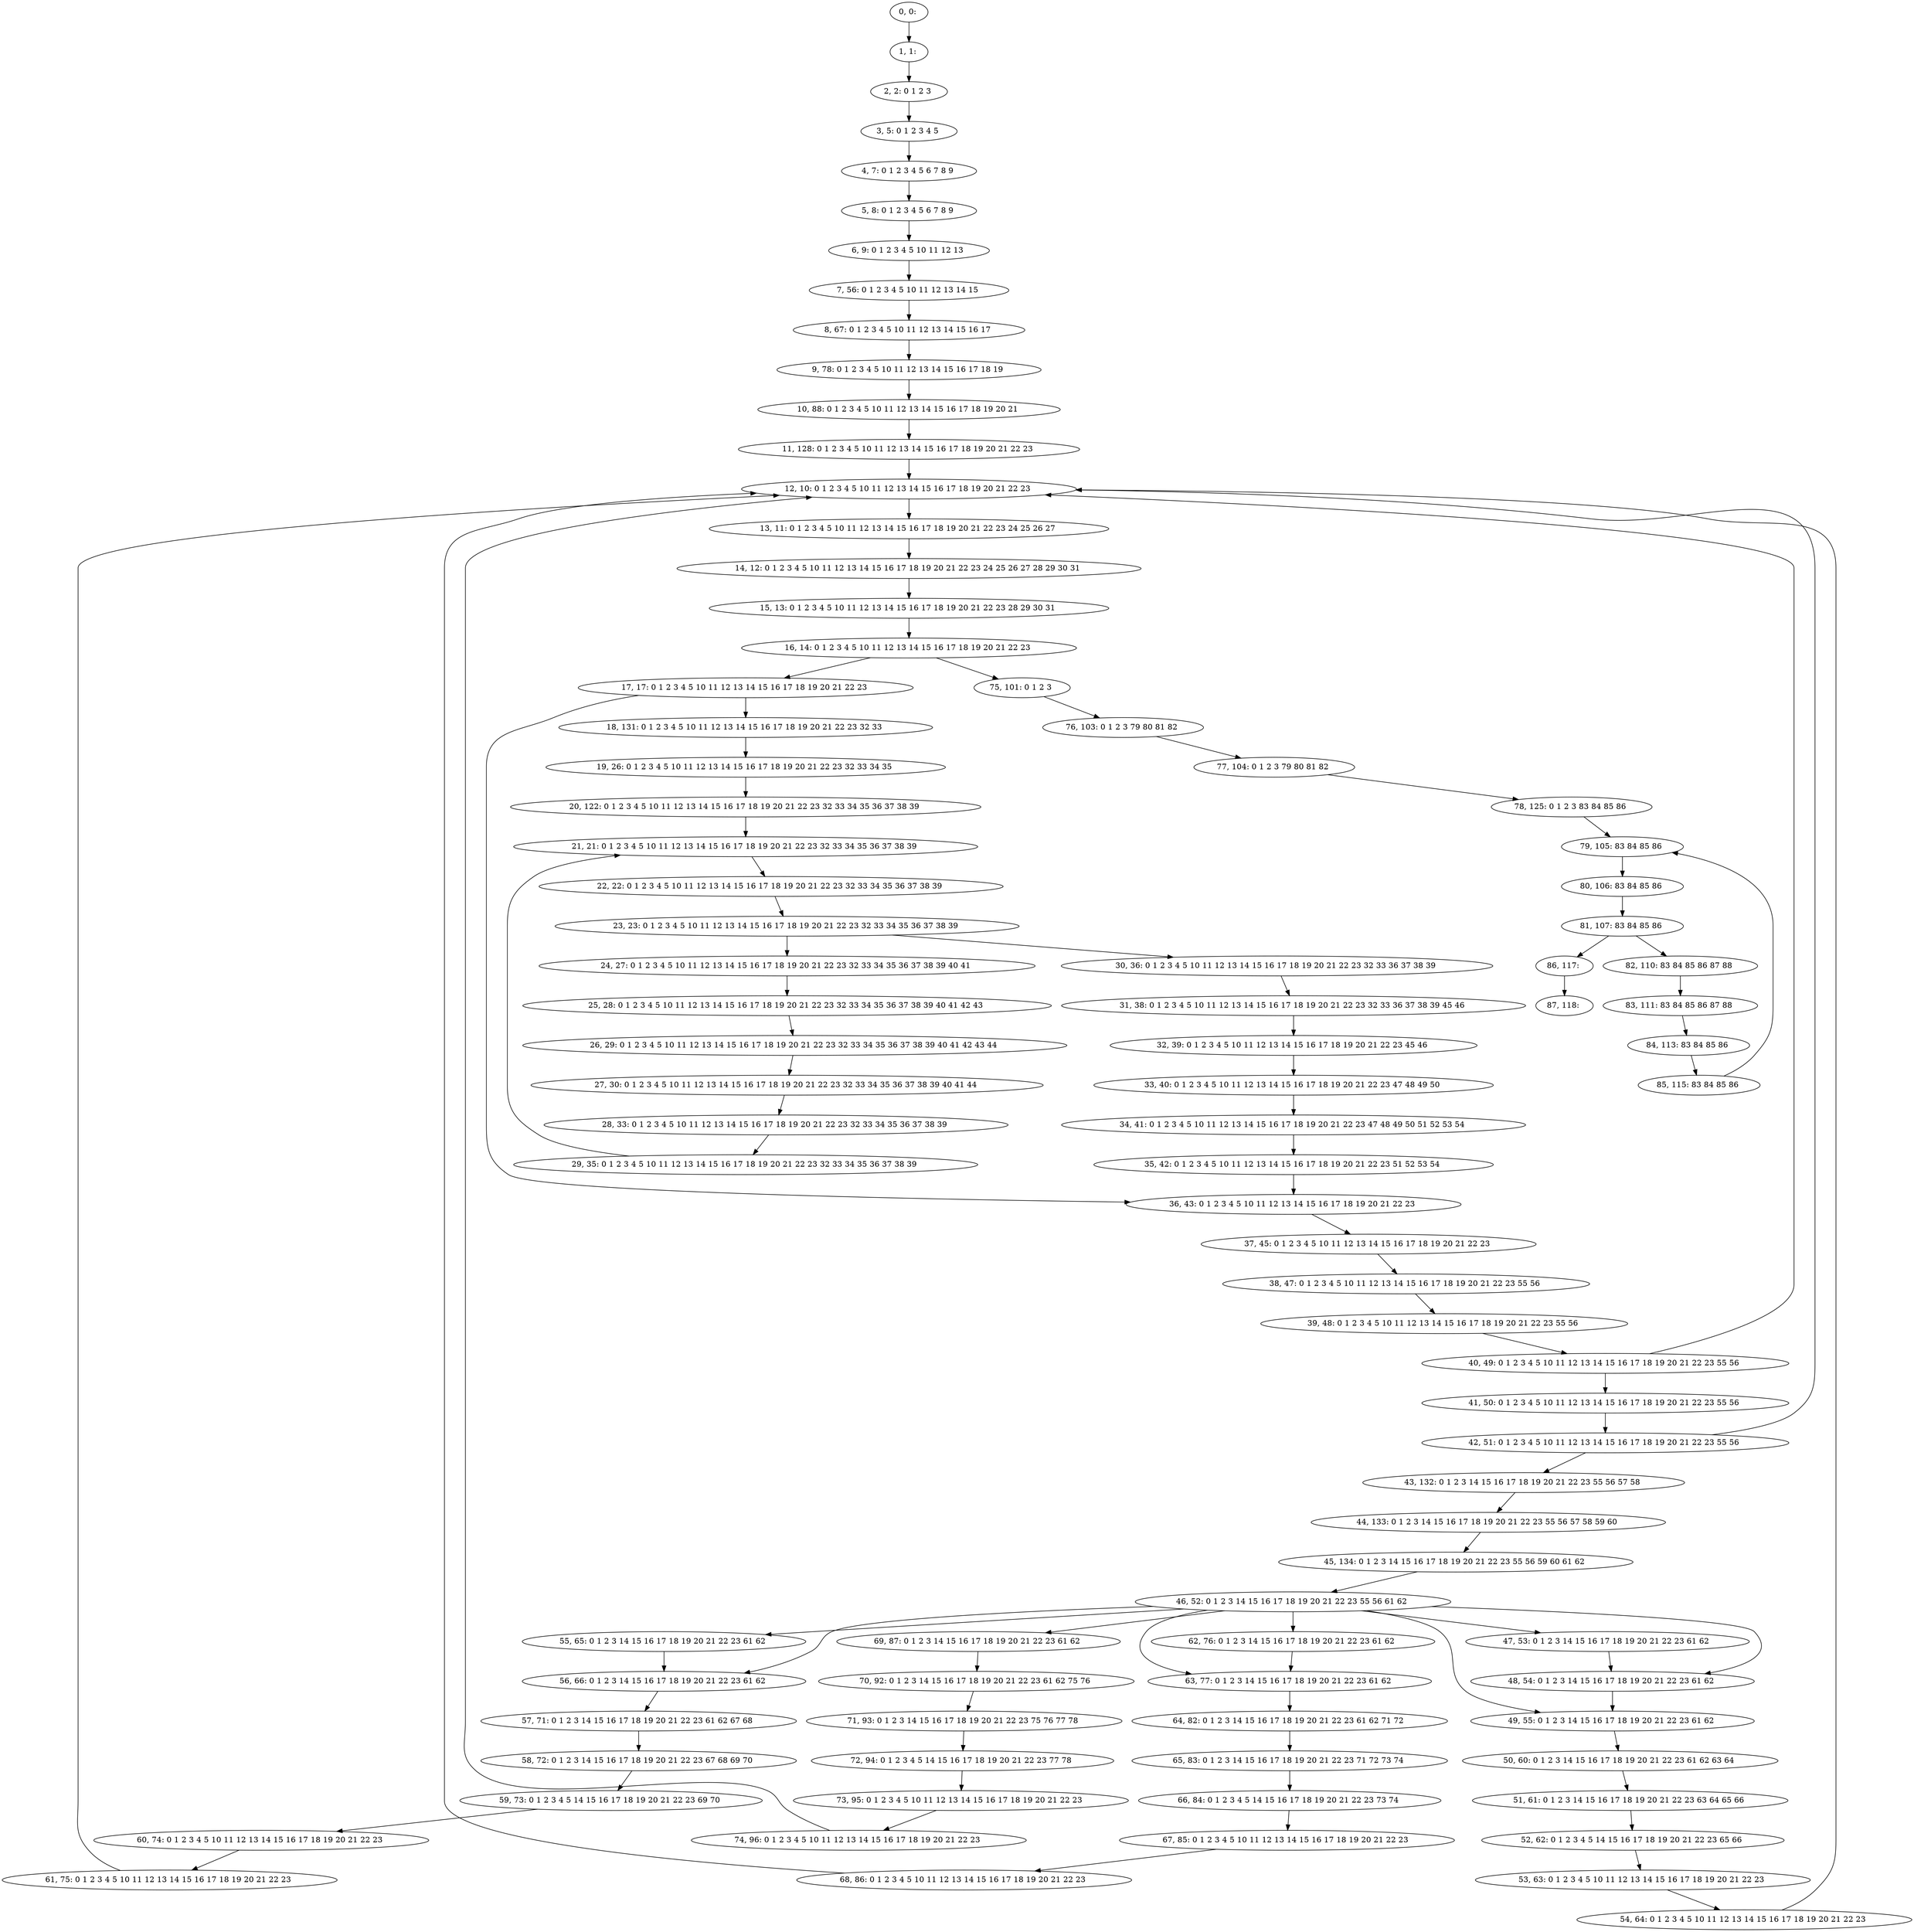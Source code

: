 digraph G {
0[label="0, 0: "];
1[label="1, 1: "];
2[label="2, 2: 0 1 2 3 "];
3[label="3, 5: 0 1 2 3 4 5 "];
4[label="4, 7: 0 1 2 3 4 5 6 7 8 9 "];
5[label="5, 8: 0 1 2 3 4 5 6 7 8 9 "];
6[label="6, 9: 0 1 2 3 4 5 10 11 12 13 "];
7[label="7, 56: 0 1 2 3 4 5 10 11 12 13 14 15 "];
8[label="8, 67: 0 1 2 3 4 5 10 11 12 13 14 15 16 17 "];
9[label="9, 78: 0 1 2 3 4 5 10 11 12 13 14 15 16 17 18 19 "];
10[label="10, 88: 0 1 2 3 4 5 10 11 12 13 14 15 16 17 18 19 20 21 "];
11[label="11, 128: 0 1 2 3 4 5 10 11 12 13 14 15 16 17 18 19 20 21 22 23 "];
12[label="12, 10: 0 1 2 3 4 5 10 11 12 13 14 15 16 17 18 19 20 21 22 23 "];
13[label="13, 11: 0 1 2 3 4 5 10 11 12 13 14 15 16 17 18 19 20 21 22 23 24 25 26 27 "];
14[label="14, 12: 0 1 2 3 4 5 10 11 12 13 14 15 16 17 18 19 20 21 22 23 24 25 26 27 28 29 30 31 "];
15[label="15, 13: 0 1 2 3 4 5 10 11 12 13 14 15 16 17 18 19 20 21 22 23 28 29 30 31 "];
16[label="16, 14: 0 1 2 3 4 5 10 11 12 13 14 15 16 17 18 19 20 21 22 23 "];
17[label="17, 17: 0 1 2 3 4 5 10 11 12 13 14 15 16 17 18 19 20 21 22 23 "];
18[label="18, 131: 0 1 2 3 4 5 10 11 12 13 14 15 16 17 18 19 20 21 22 23 32 33 "];
19[label="19, 26: 0 1 2 3 4 5 10 11 12 13 14 15 16 17 18 19 20 21 22 23 32 33 34 35 "];
20[label="20, 122: 0 1 2 3 4 5 10 11 12 13 14 15 16 17 18 19 20 21 22 23 32 33 34 35 36 37 38 39 "];
21[label="21, 21: 0 1 2 3 4 5 10 11 12 13 14 15 16 17 18 19 20 21 22 23 32 33 34 35 36 37 38 39 "];
22[label="22, 22: 0 1 2 3 4 5 10 11 12 13 14 15 16 17 18 19 20 21 22 23 32 33 34 35 36 37 38 39 "];
23[label="23, 23: 0 1 2 3 4 5 10 11 12 13 14 15 16 17 18 19 20 21 22 23 32 33 34 35 36 37 38 39 "];
24[label="24, 27: 0 1 2 3 4 5 10 11 12 13 14 15 16 17 18 19 20 21 22 23 32 33 34 35 36 37 38 39 40 41 "];
25[label="25, 28: 0 1 2 3 4 5 10 11 12 13 14 15 16 17 18 19 20 21 22 23 32 33 34 35 36 37 38 39 40 41 42 43 "];
26[label="26, 29: 0 1 2 3 4 5 10 11 12 13 14 15 16 17 18 19 20 21 22 23 32 33 34 35 36 37 38 39 40 41 42 43 44 "];
27[label="27, 30: 0 1 2 3 4 5 10 11 12 13 14 15 16 17 18 19 20 21 22 23 32 33 34 35 36 37 38 39 40 41 44 "];
28[label="28, 33: 0 1 2 3 4 5 10 11 12 13 14 15 16 17 18 19 20 21 22 23 32 33 34 35 36 37 38 39 "];
29[label="29, 35: 0 1 2 3 4 5 10 11 12 13 14 15 16 17 18 19 20 21 22 23 32 33 34 35 36 37 38 39 "];
30[label="30, 36: 0 1 2 3 4 5 10 11 12 13 14 15 16 17 18 19 20 21 22 23 32 33 36 37 38 39 "];
31[label="31, 38: 0 1 2 3 4 5 10 11 12 13 14 15 16 17 18 19 20 21 22 23 32 33 36 37 38 39 45 46 "];
32[label="32, 39: 0 1 2 3 4 5 10 11 12 13 14 15 16 17 18 19 20 21 22 23 45 46 "];
33[label="33, 40: 0 1 2 3 4 5 10 11 12 13 14 15 16 17 18 19 20 21 22 23 47 48 49 50 "];
34[label="34, 41: 0 1 2 3 4 5 10 11 12 13 14 15 16 17 18 19 20 21 22 23 47 48 49 50 51 52 53 54 "];
35[label="35, 42: 0 1 2 3 4 5 10 11 12 13 14 15 16 17 18 19 20 21 22 23 51 52 53 54 "];
36[label="36, 43: 0 1 2 3 4 5 10 11 12 13 14 15 16 17 18 19 20 21 22 23 "];
37[label="37, 45: 0 1 2 3 4 5 10 11 12 13 14 15 16 17 18 19 20 21 22 23 "];
38[label="38, 47: 0 1 2 3 4 5 10 11 12 13 14 15 16 17 18 19 20 21 22 23 55 56 "];
39[label="39, 48: 0 1 2 3 4 5 10 11 12 13 14 15 16 17 18 19 20 21 22 23 55 56 "];
40[label="40, 49: 0 1 2 3 4 5 10 11 12 13 14 15 16 17 18 19 20 21 22 23 55 56 "];
41[label="41, 50: 0 1 2 3 4 5 10 11 12 13 14 15 16 17 18 19 20 21 22 23 55 56 "];
42[label="42, 51: 0 1 2 3 4 5 10 11 12 13 14 15 16 17 18 19 20 21 22 23 55 56 "];
43[label="43, 132: 0 1 2 3 14 15 16 17 18 19 20 21 22 23 55 56 57 58 "];
44[label="44, 133: 0 1 2 3 14 15 16 17 18 19 20 21 22 23 55 56 57 58 59 60 "];
45[label="45, 134: 0 1 2 3 14 15 16 17 18 19 20 21 22 23 55 56 59 60 61 62 "];
46[label="46, 52: 0 1 2 3 14 15 16 17 18 19 20 21 22 23 55 56 61 62 "];
47[label="47, 53: 0 1 2 3 14 15 16 17 18 19 20 21 22 23 61 62 "];
48[label="48, 54: 0 1 2 3 14 15 16 17 18 19 20 21 22 23 61 62 "];
49[label="49, 55: 0 1 2 3 14 15 16 17 18 19 20 21 22 23 61 62 "];
50[label="50, 60: 0 1 2 3 14 15 16 17 18 19 20 21 22 23 61 62 63 64 "];
51[label="51, 61: 0 1 2 3 14 15 16 17 18 19 20 21 22 23 63 64 65 66 "];
52[label="52, 62: 0 1 2 3 4 5 14 15 16 17 18 19 20 21 22 23 65 66 "];
53[label="53, 63: 0 1 2 3 4 5 10 11 12 13 14 15 16 17 18 19 20 21 22 23 "];
54[label="54, 64: 0 1 2 3 4 5 10 11 12 13 14 15 16 17 18 19 20 21 22 23 "];
55[label="55, 65: 0 1 2 3 14 15 16 17 18 19 20 21 22 23 61 62 "];
56[label="56, 66: 0 1 2 3 14 15 16 17 18 19 20 21 22 23 61 62 "];
57[label="57, 71: 0 1 2 3 14 15 16 17 18 19 20 21 22 23 61 62 67 68 "];
58[label="58, 72: 0 1 2 3 14 15 16 17 18 19 20 21 22 23 67 68 69 70 "];
59[label="59, 73: 0 1 2 3 4 5 14 15 16 17 18 19 20 21 22 23 69 70 "];
60[label="60, 74: 0 1 2 3 4 5 10 11 12 13 14 15 16 17 18 19 20 21 22 23 "];
61[label="61, 75: 0 1 2 3 4 5 10 11 12 13 14 15 16 17 18 19 20 21 22 23 "];
62[label="62, 76: 0 1 2 3 14 15 16 17 18 19 20 21 22 23 61 62 "];
63[label="63, 77: 0 1 2 3 14 15 16 17 18 19 20 21 22 23 61 62 "];
64[label="64, 82: 0 1 2 3 14 15 16 17 18 19 20 21 22 23 61 62 71 72 "];
65[label="65, 83: 0 1 2 3 14 15 16 17 18 19 20 21 22 23 71 72 73 74 "];
66[label="66, 84: 0 1 2 3 4 5 14 15 16 17 18 19 20 21 22 23 73 74 "];
67[label="67, 85: 0 1 2 3 4 5 10 11 12 13 14 15 16 17 18 19 20 21 22 23 "];
68[label="68, 86: 0 1 2 3 4 5 10 11 12 13 14 15 16 17 18 19 20 21 22 23 "];
69[label="69, 87: 0 1 2 3 14 15 16 17 18 19 20 21 22 23 61 62 "];
70[label="70, 92: 0 1 2 3 14 15 16 17 18 19 20 21 22 23 61 62 75 76 "];
71[label="71, 93: 0 1 2 3 14 15 16 17 18 19 20 21 22 23 75 76 77 78 "];
72[label="72, 94: 0 1 2 3 4 5 14 15 16 17 18 19 20 21 22 23 77 78 "];
73[label="73, 95: 0 1 2 3 4 5 10 11 12 13 14 15 16 17 18 19 20 21 22 23 "];
74[label="74, 96: 0 1 2 3 4 5 10 11 12 13 14 15 16 17 18 19 20 21 22 23 "];
75[label="75, 101: 0 1 2 3 "];
76[label="76, 103: 0 1 2 3 79 80 81 82 "];
77[label="77, 104: 0 1 2 3 79 80 81 82 "];
78[label="78, 125: 0 1 2 3 83 84 85 86 "];
79[label="79, 105: 83 84 85 86 "];
80[label="80, 106: 83 84 85 86 "];
81[label="81, 107: 83 84 85 86 "];
82[label="82, 110: 83 84 85 86 87 88 "];
83[label="83, 111: 83 84 85 86 87 88 "];
84[label="84, 113: 83 84 85 86 "];
85[label="85, 115: 83 84 85 86 "];
86[label="86, 117: "];
87[label="87, 118: "];
0->1 ;
1->2 ;
2->3 ;
3->4 ;
4->5 ;
5->6 ;
6->7 ;
7->8 ;
8->9 ;
9->10 ;
10->11 ;
11->12 ;
12->13 ;
13->14 ;
14->15 ;
15->16 ;
16->17 ;
16->75 ;
17->18 ;
17->36 ;
18->19 ;
19->20 ;
20->21 ;
21->22 ;
22->23 ;
23->24 ;
23->30 ;
24->25 ;
25->26 ;
26->27 ;
27->28 ;
28->29 ;
29->21 ;
30->31 ;
31->32 ;
32->33 ;
33->34 ;
34->35 ;
35->36 ;
36->37 ;
37->38 ;
38->39 ;
39->40 ;
40->41 ;
40->12 ;
41->42 ;
42->43 ;
42->12 ;
43->44 ;
44->45 ;
45->46 ;
46->47 ;
46->48 ;
46->49 ;
46->55 ;
46->56 ;
46->62 ;
46->63 ;
46->69 ;
47->48 ;
48->49 ;
49->50 ;
50->51 ;
51->52 ;
52->53 ;
53->54 ;
54->12 ;
55->56 ;
56->57 ;
57->58 ;
58->59 ;
59->60 ;
60->61 ;
61->12 ;
62->63 ;
63->64 ;
64->65 ;
65->66 ;
66->67 ;
67->68 ;
68->12 ;
69->70 ;
70->71 ;
71->72 ;
72->73 ;
73->74 ;
74->12 ;
75->76 ;
76->77 ;
77->78 ;
78->79 ;
79->80 ;
80->81 ;
81->82 ;
81->86 ;
82->83 ;
83->84 ;
84->85 ;
85->79 ;
86->87 ;
}
